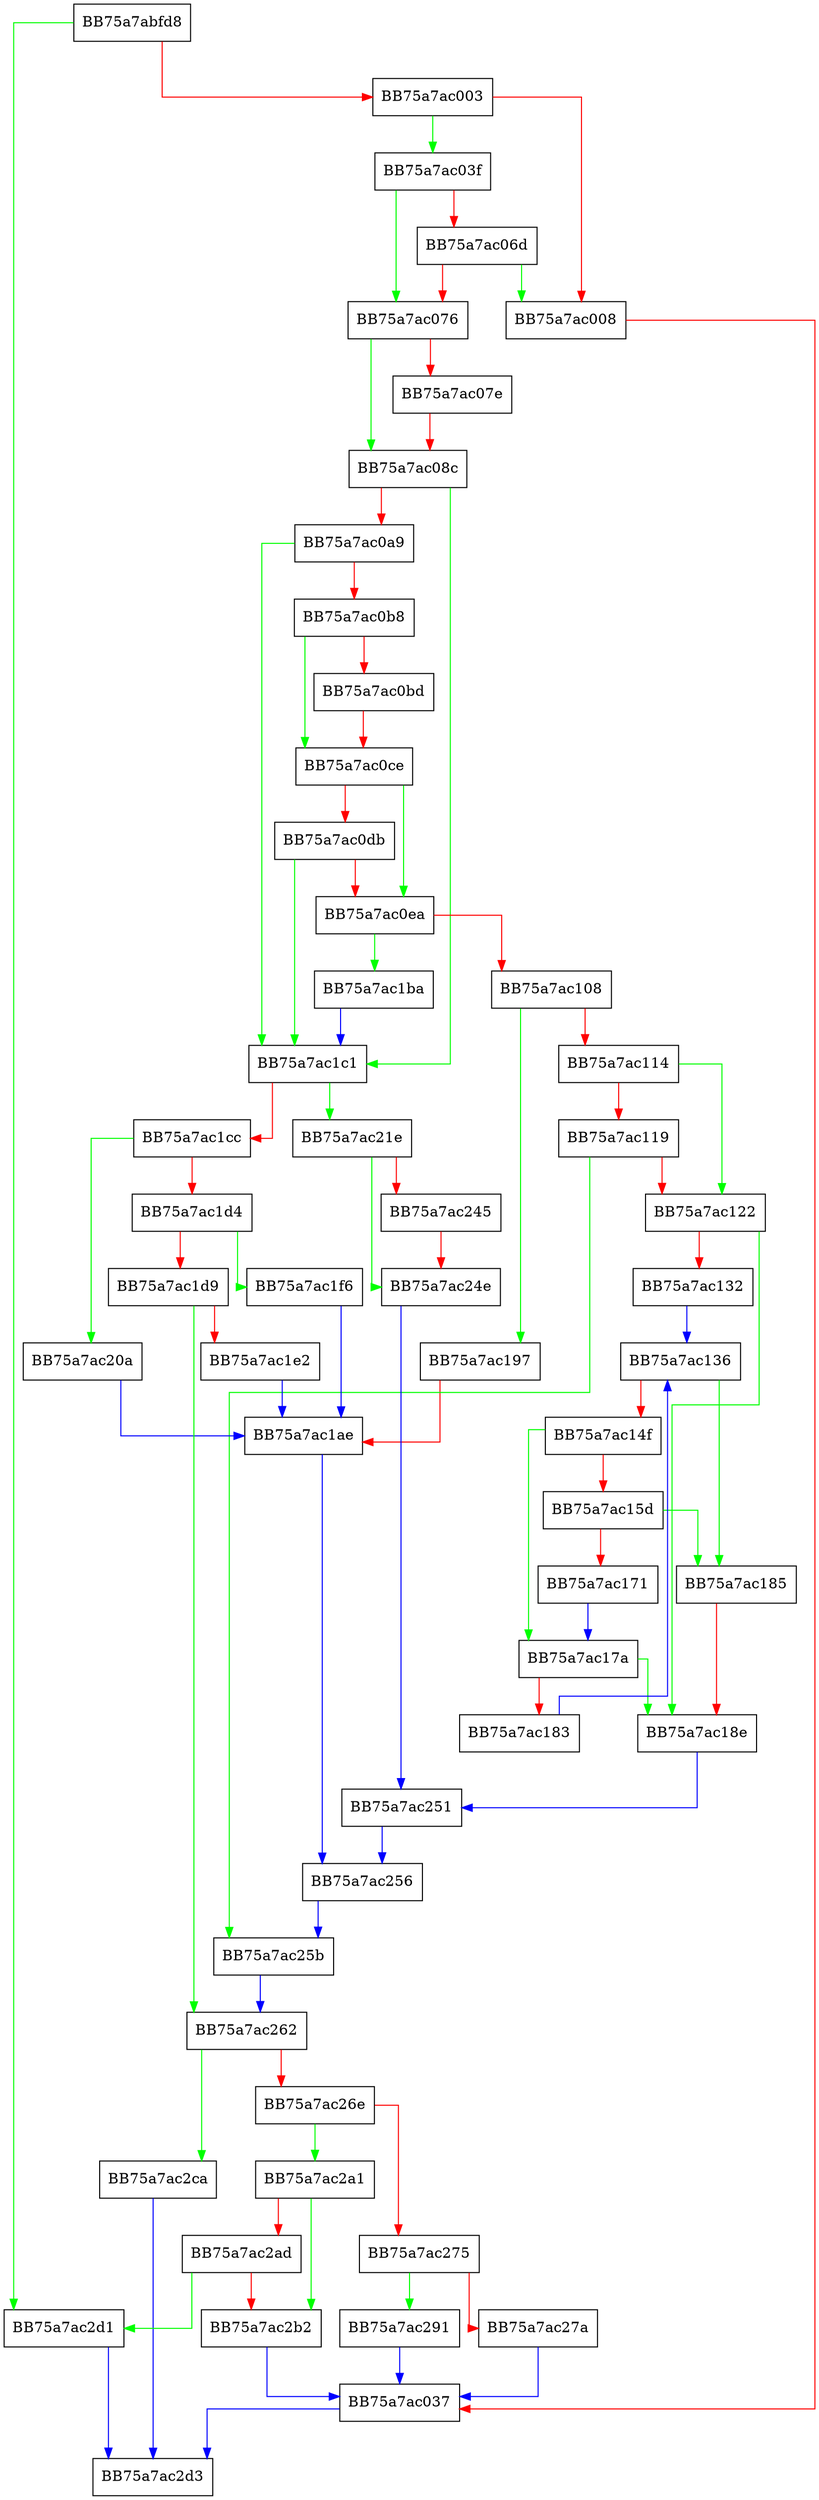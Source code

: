 digraph _write_nolock {
  node [shape="box"];
  graph [splines=ortho];
  BB75a7abfd8 -> BB75a7ac2d1 [color="green"];
  BB75a7abfd8 -> BB75a7ac003 [color="red"];
  BB75a7ac003 -> BB75a7ac03f [color="green"];
  BB75a7ac003 -> BB75a7ac008 [color="red"];
  BB75a7ac008 -> BB75a7ac037 [color="red"];
  BB75a7ac037 -> BB75a7ac2d3 [color="blue"];
  BB75a7ac03f -> BB75a7ac076 [color="green"];
  BB75a7ac03f -> BB75a7ac06d [color="red"];
  BB75a7ac06d -> BB75a7ac008 [color="green"];
  BB75a7ac06d -> BB75a7ac076 [color="red"];
  BB75a7ac076 -> BB75a7ac08c [color="green"];
  BB75a7ac076 -> BB75a7ac07e [color="red"];
  BB75a7ac07e -> BB75a7ac08c [color="red"];
  BB75a7ac08c -> BB75a7ac1c1 [color="green"];
  BB75a7ac08c -> BB75a7ac0a9 [color="red"];
  BB75a7ac0a9 -> BB75a7ac1c1 [color="green"];
  BB75a7ac0a9 -> BB75a7ac0b8 [color="red"];
  BB75a7ac0b8 -> BB75a7ac0ce [color="green"];
  BB75a7ac0b8 -> BB75a7ac0bd [color="red"];
  BB75a7ac0bd -> BB75a7ac0ce [color="red"];
  BB75a7ac0ce -> BB75a7ac0ea [color="green"];
  BB75a7ac0ce -> BB75a7ac0db [color="red"];
  BB75a7ac0db -> BB75a7ac1c1 [color="green"];
  BB75a7ac0db -> BB75a7ac0ea [color="red"];
  BB75a7ac0ea -> BB75a7ac1ba [color="green"];
  BB75a7ac0ea -> BB75a7ac108 [color="red"];
  BB75a7ac108 -> BB75a7ac197 [color="green"];
  BB75a7ac108 -> BB75a7ac114 [color="red"];
  BB75a7ac114 -> BB75a7ac122 [color="green"];
  BB75a7ac114 -> BB75a7ac119 [color="red"];
  BB75a7ac119 -> BB75a7ac25b [color="green"];
  BB75a7ac119 -> BB75a7ac122 [color="red"];
  BB75a7ac122 -> BB75a7ac18e [color="green"];
  BB75a7ac122 -> BB75a7ac132 [color="red"];
  BB75a7ac132 -> BB75a7ac136 [color="blue"];
  BB75a7ac136 -> BB75a7ac185 [color="green"];
  BB75a7ac136 -> BB75a7ac14f [color="red"];
  BB75a7ac14f -> BB75a7ac17a [color="green"];
  BB75a7ac14f -> BB75a7ac15d [color="red"];
  BB75a7ac15d -> BB75a7ac185 [color="green"];
  BB75a7ac15d -> BB75a7ac171 [color="red"];
  BB75a7ac171 -> BB75a7ac17a [color="blue"];
  BB75a7ac17a -> BB75a7ac18e [color="green"];
  BB75a7ac17a -> BB75a7ac183 [color="red"];
  BB75a7ac183 -> BB75a7ac136 [color="blue"];
  BB75a7ac185 -> BB75a7ac18e [color="red"];
  BB75a7ac18e -> BB75a7ac251 [color="blue"];
  BB75a7ac197 -> BB75a7ac1ae [color="red"];
  BB75a7ac1ae -> BB75a7ac256 [color="blue"];
  BB75a7ac1ba -> BB75a7ac1c1 [color="blue"];
  BB75a7ac1c1 -> BB75a7ac21e [color="green"];
  BB75a7ac1c1 -> BB75a7ac1cc [color="red"];
  BB75a7ac1cc -> BB75a7ac20a [color="green"];
  BB75a7ac1cc -> BB75a7ac1d4 [color="red"];
  BB75a7ac1d4 -> BB75a7ac1f6 [color="green"];
  BB75a7ac1d4 -> BB75a7ac1d9 [color="red"];
  BB75a7ac1d9 -> BB75a7ac262 [color="green"];
  BB75a7ac1d9 -> BB75a7ac1e2 [color="red"];
  BB75a7ac1e2 -> BB75a7ac1ae [color="blue"];
  BB75a7ac1f6 -> BB75a7ac1ae [color="blue"];
  BB75a7ac20a -> BB75a7ac1ae [color="blue"];
  BB75a7ac21e -> BB75a7ac24e [color="green"];
  BB75a7ac21e -> BB75a7ac245 [color="red"];
  BB75a7ac245 -> BB75a7ac24e [color="red"];
  BB75a7ac24e -> BB75a7ac251 [color="blue"];
  BB75a7ac251 -> BB75a7ac256 [color="blue"];
  BB75a7ac256 -> BB75a7ac25b [color="blue"];
  BB75a7ac25b -> BB75a7ac262 [color="blue"];
  BB75a7ac262 -> BB75a7ac2ca [color="green"];
  BB75a7ac262 -> BB75a7ac26e [color="red"];
  BB75a7ac26e -> BB75a7ac2a1 [color="green"];
  BB75a7ac26e -> BB75a7ac275 [color="red"];
  BB75a7ac275 -> BB75a7ac291 [color="green"];
  BB75a7ac275 -> BB75a7ac27a [color="red"];
  BB75a7ac27a -> BB75a7ac037 [color="blue"];
  BB75a7ac291 -> BB75a7ac037 [color="blue"];
  BB75a7ac2a1 -> BB75a7ac2b2 [color="green"];
  BB75a7ac2a1 -> BB75a7ac2ad [color="red"];
  BB75a7ac2ad -> BB75a7ac2d1 [color="green"];
  BB75a7ac2ad -> BB75a7ac2b2 [color="red"];
  BB75a7ac2b2 -> BB75a7ac037 [color="blue"];
  BB75a7ac2ca -> BB75a7ac2d3 [color="blue"];
  BB75a7ac2d1 -> BB75a7ac2d3 [color="blue"];
}
